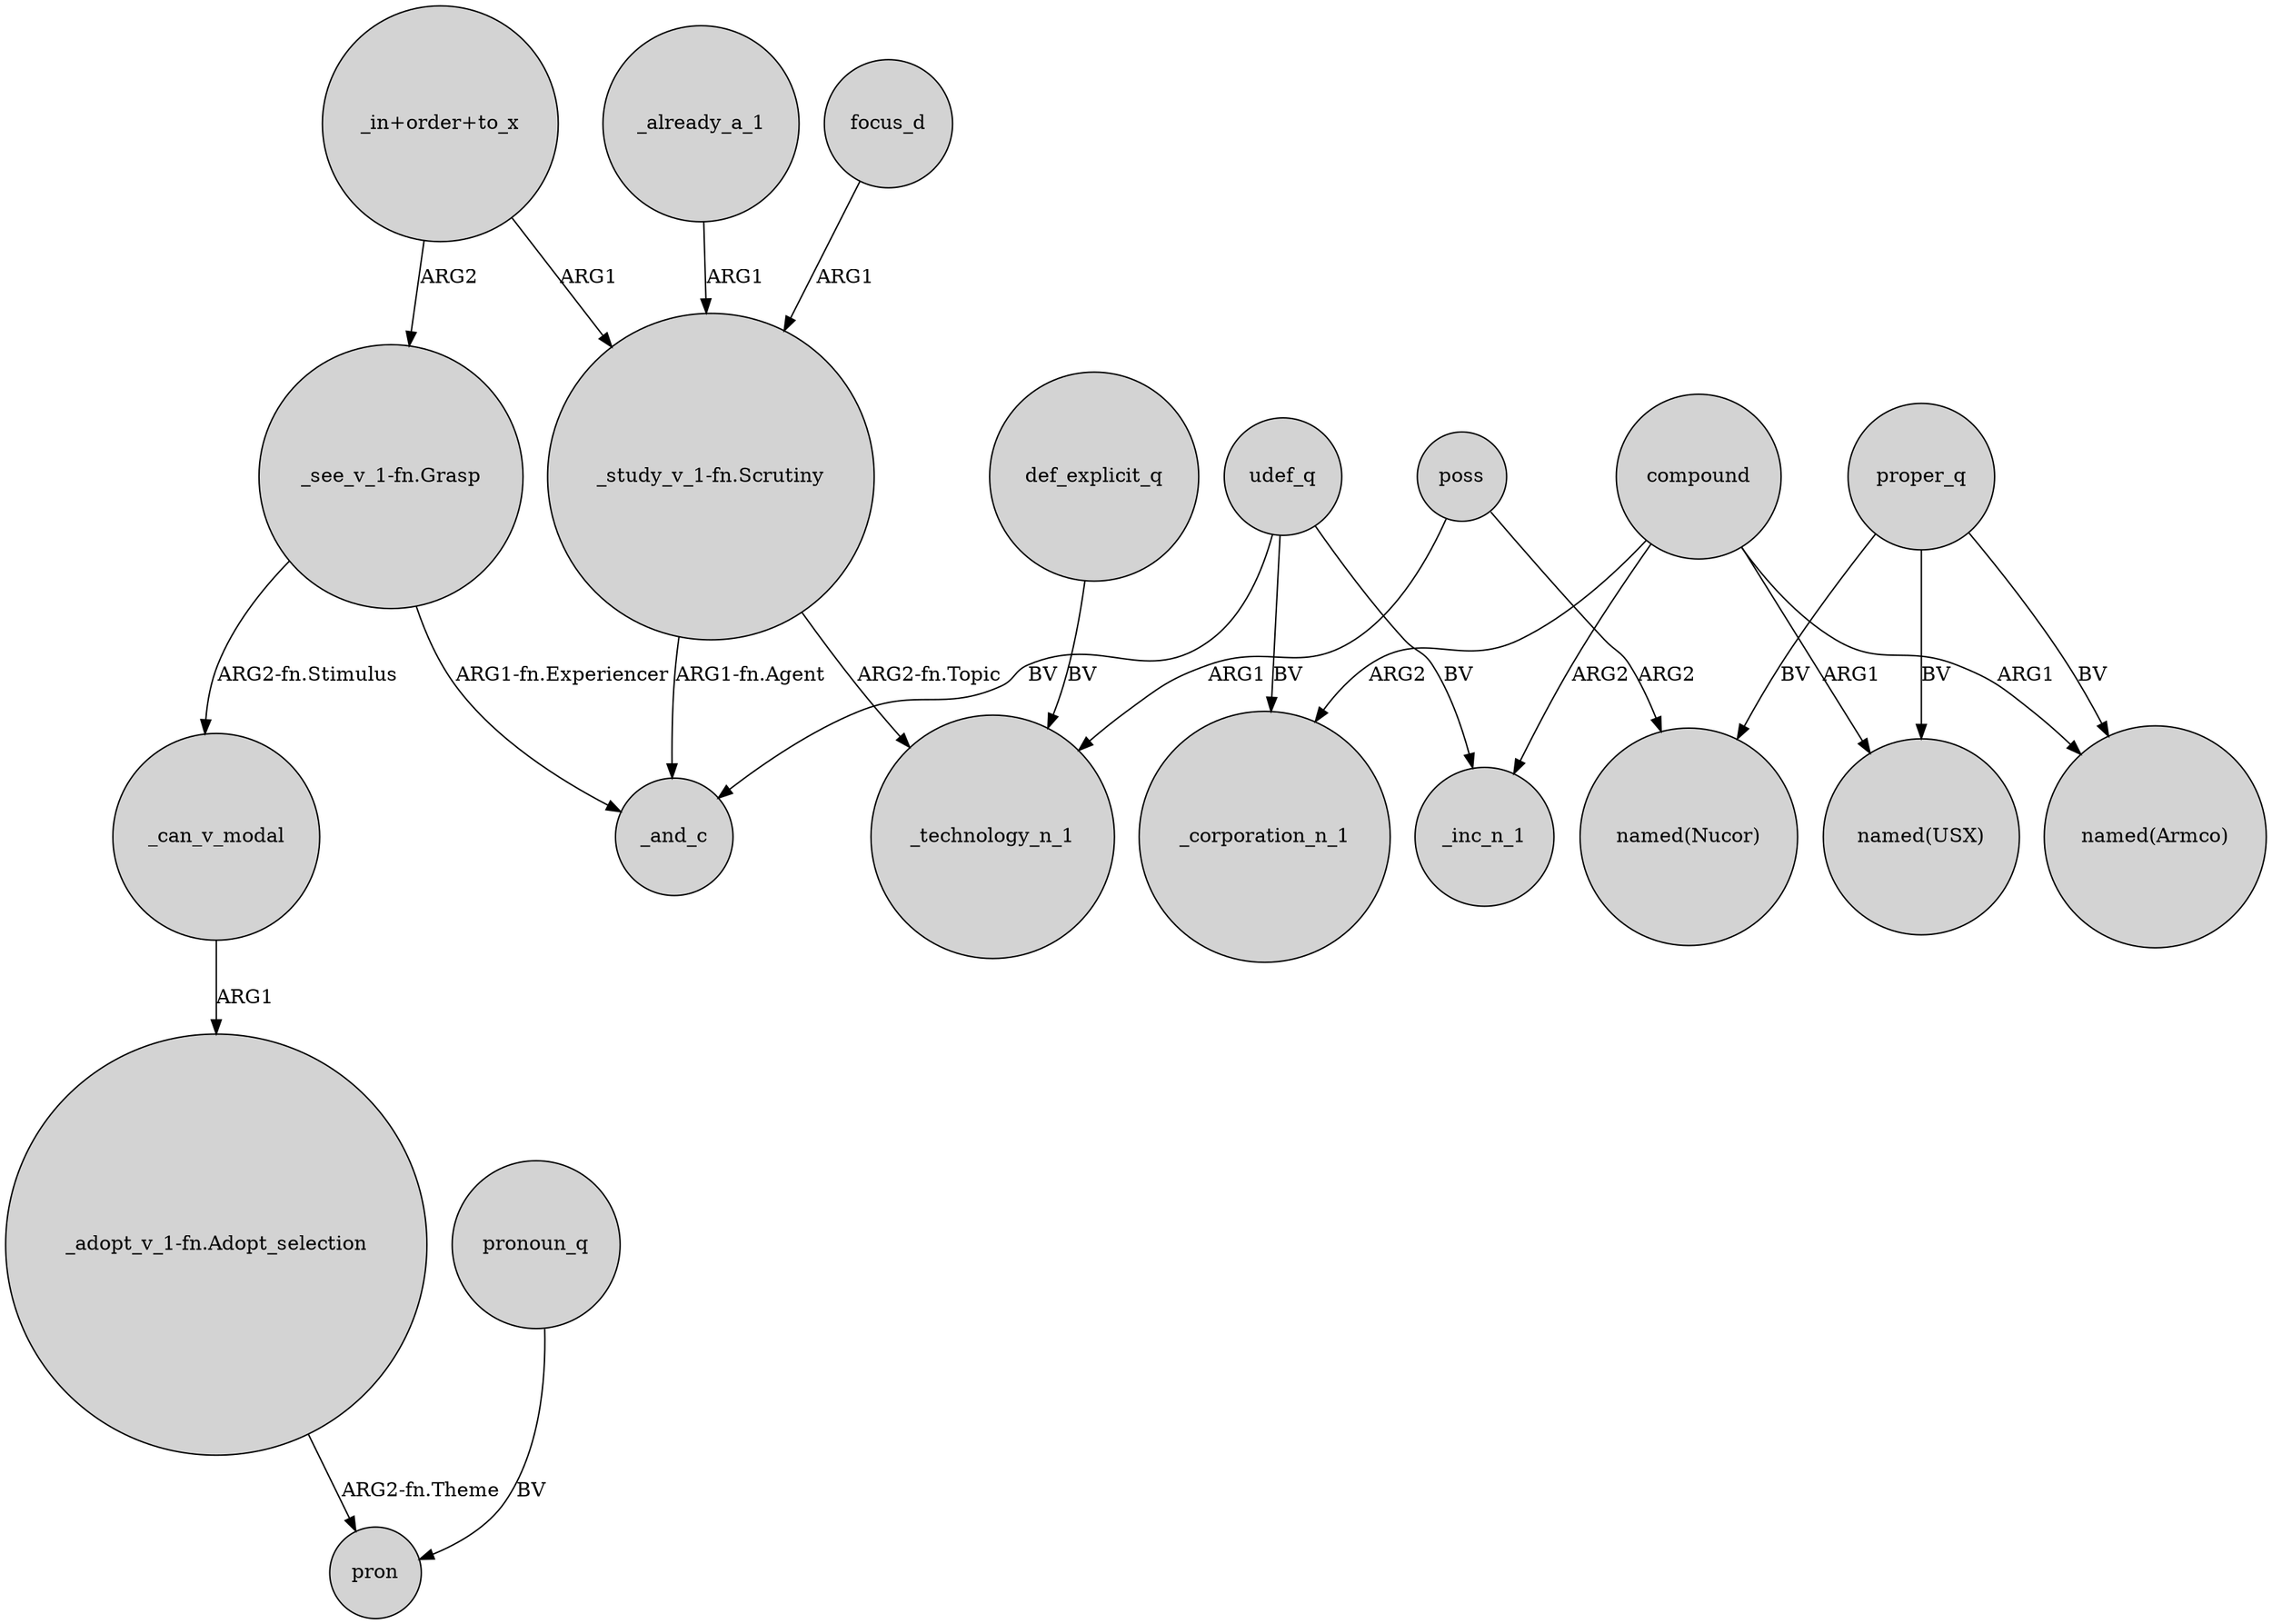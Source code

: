 digraph {
	node [shape=circle style=filled]
	poss -> _technology_n_1 [label=ARG1]
	focus_d -> "_study_v_1-fn.Scrutiny" [label=ARG1]
	udef_q -> _inc_n_1 [label=BV]
	compound -> "named(USX)" [label=ARG1]
	compound -> _corporation_n_1 [label=ARG2]
	"_study_v_1-fn.Scrutiny" -> _and_c [label="ARG1-fn.Agent"]
	"_adopt_v_1-fn.Adopt_selection" -> pron [label="ARG2-fn.Theme"]
	"_study_v_1-fn.Scrutiny" -> _technology_n_1 [label="ARG2-fn.Topic"]
	compound -> "named(Armco)" [label=ARG1]
	udef_q -> _corporation_n_1 [label=BV]
	pronoun_q -> pron [label=BV]
	"_in+order+to_x" -> "_study_v_1-fn.Scrutiny" [label=ARG1]
	poss -> "named(Nucor)" [label=ARG2]
	proper_q -> "named(USX)" [label=BV]
	"_see_v_1-fn.Grasp" -> _can_v_modal [label="ARG2-fn.Stimulus"]
	_can_v_modal -> "_adopt_v_1-fn.Adopt_selection" [label=ARG1]
	"_in+order+to_x" -> "_see_v_1-fn.Grasp" [label=ARG2]
	def_explicit_q -> _technology_n_1 [label=BV]
	"_see_v_1-fn.Grasp" -> _and_c [label="ARG1-fn.Experiencer"]
	udef_q -> _and_c [label=BV]
	compound -> _inc_n_1 [label=ARG2]
	proper_q -> "named(Nucor)" [label=BV]
	proper_q -> "named(Armco)" [label=BV]
	_already_a_1 -> "_study_v_1-fn.Scrutiny" [label=ARG1]
}

